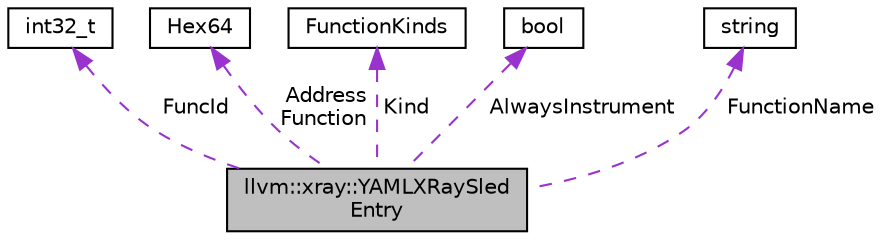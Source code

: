 digraph "llvm::xray::YAMLXRaySledEntry"
{
 // LATEX_PDF_SIZE
  bgcolor="transparent";
  edge [fontname="Helvetica",fontsize="10",labelfontname="Helvetica",labelfontsize="10"];
  node [fontname="Helvetica",fontsize="10",shape="box"];
  Node1 [label="llvm::xray::YAMLXRaySled\lEntry",height=0.2,width=0.4,color="black", fillcolor="grey75", style="filled", fontcolor="black",tooltip=" "];
  Node2 -> Node1 [dir="back",color="darkorchid3",fontsize="10",style="dashed",label=" FuncId" ,fontname="Helvetica"];
  Node2 [label="int32_t",height=0.2,width=0.4,color="black",tooltip=" "];
  Node3 -> Node1 [dir="back",color="darkorchid3",fontsize="10",style="dashed",label=" Address\nFunction" ,fontname="Helvetica"];
  Node3 [label="Hex64",height=0.2,width=0.4,color="black",tooltip=" "];
  Node4 -> Node1 [dir="back",color="darkorchid3",fontsize="10",style="dashed",label=" Kind" ,fontname="Helvetica"];
  Node4 [label="FunctionKinds",height=0.2,width=0.4,color="black",tooltip=" "];
  Node5 -> Node1 [dir="back",color="darkorchid3",fontsize="10",style="dashed",label=" AlwaysInstrument" ,fontname="Helvetica"];
  Node5 [label="bool",height=0.2,width=0.4,color="black",URL="$classbool.html",tooltip=" "];
  Node6 -> Node1 [dir="back",color="darkorchid3",fontsize="10",style="dashed",label=" FunctionName" ,fontname="Helvetica"];
  Node6 [label="string",height=0.2,width=0.4,color="black",tooltip=" "];
}
